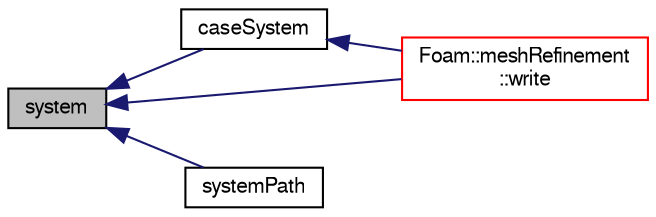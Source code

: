 digraph "system"
{
  bgcolor="transparent";
  edge [fontname="FreeSans",fontsize="10",labelfontname="FreeSans",labelfontsize="10"];
  node [fontname="FreeSans",fontsize="10",shape=record];
  rankdir="LR";
  Node1 [label="system",height=0.2,width=0.4,color="black", fillcolor="grey75", style="filled" fontcolor="black"];
  Node1 -> Node2 [dir="back",color="midnightblue",fontsize="10",style="solid",fontname="FreeSans"];
  Node2 [label="caseSystem",height=0.2,width=0.4,color="black",URL="$a02538.html#a6f01ba4fe6416ad273c7c313c473025a",tooltip="Return system name for the case. "];
  Node2 -> Node3 [dir="back",color="midnightblue",fontsize="10",style="solid",fontname="FreeSans"];
  Node3 [label="Foam::meshRefinement\l::write",height=0.2,width=0.4,color="red",URL="$a01428.html#a6e5faa425b059eeb55cd904755791076",tooltip="Write mesh and all data. "];
  Node1 -> Node4 [dir="back",color="midnightblue",fontsize="10",style="solid",fontname="FreeSans"];
  Node4 [label="systemPath",height=0.2,width=0.4,color="black",URL="$a02538.html#af01adc1f69da7bd3371922231d27c836",tooltip="Return system path. "];
  Node1 -> Node3 [dir="back",color="midnightblue",fontsize="10",style="solid",fontname="FreeSans"];
}

